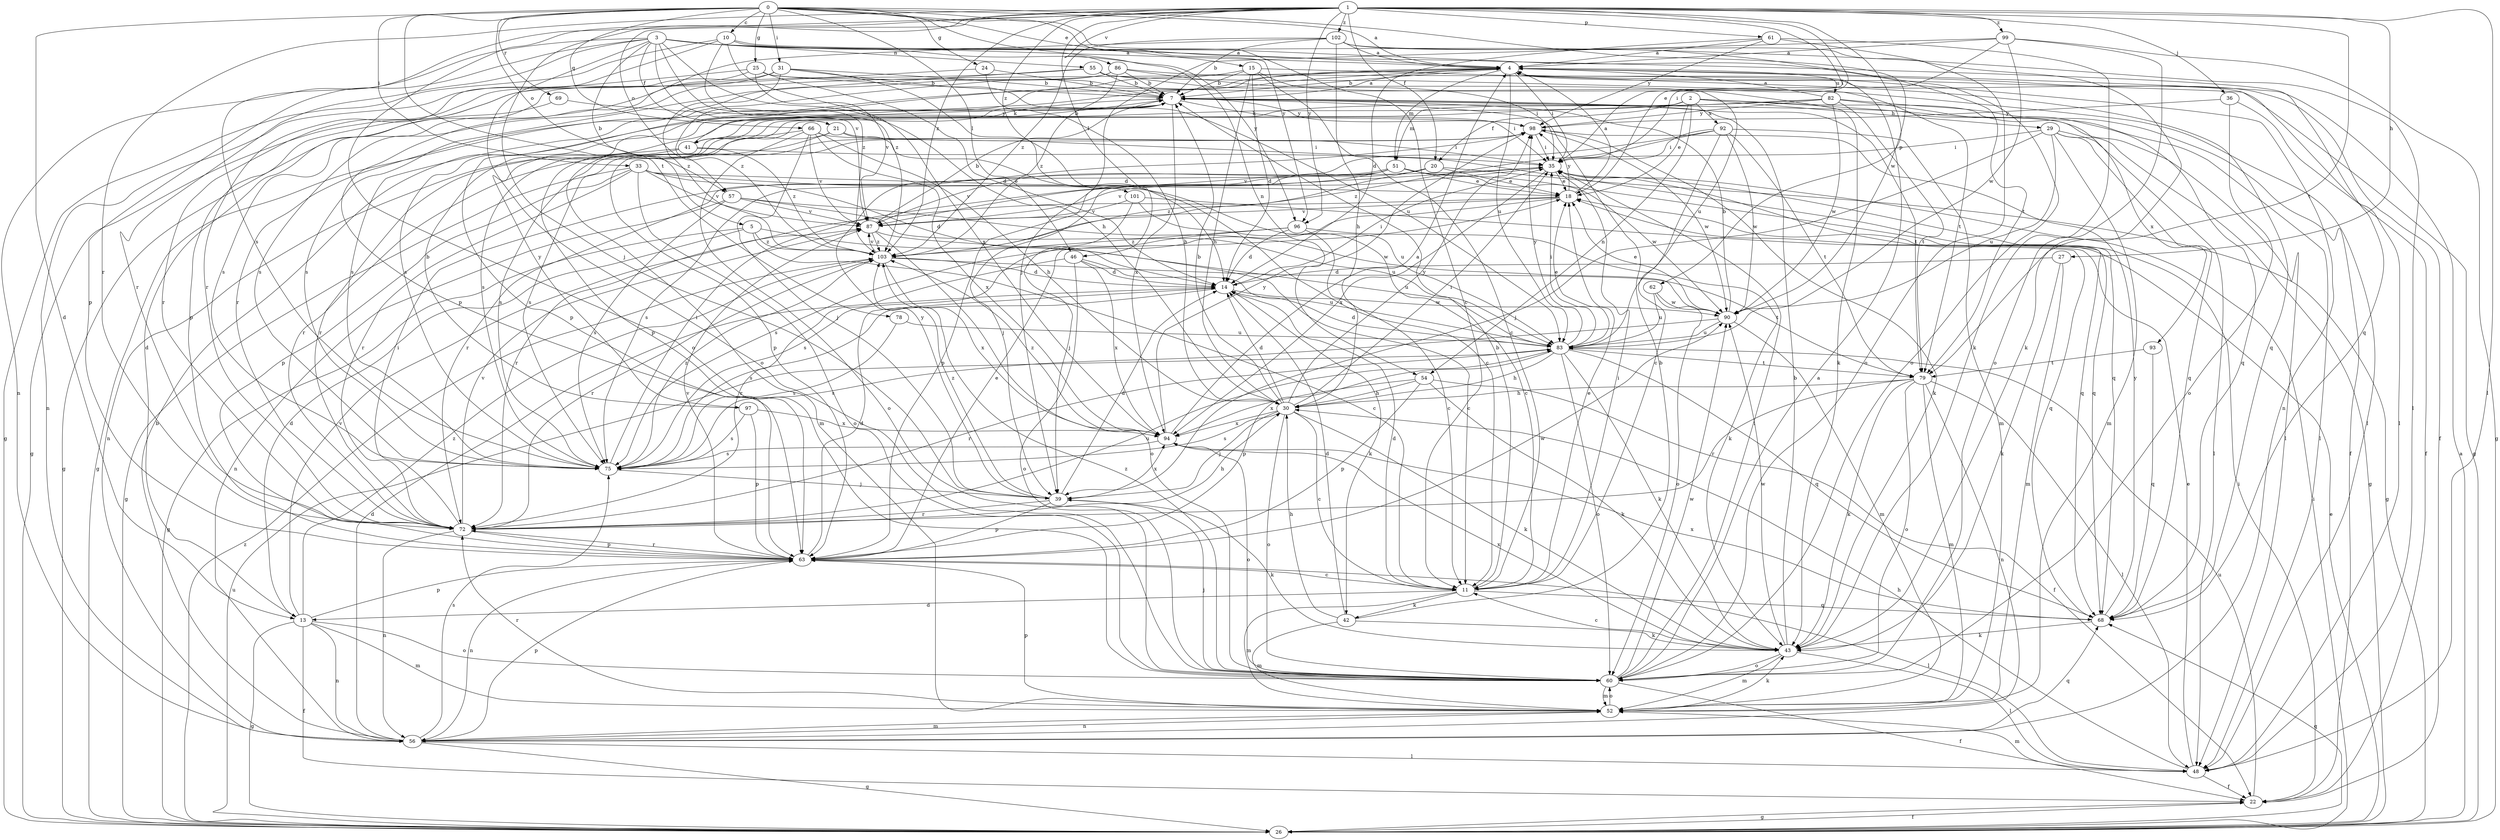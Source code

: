 strict digraph  {
0;
1;
2;
3;
4;
5;
7;
10;
11;
13;
14;
15;
18;
20;
21;
22;
24;
25;
26;
27;
29;
30;
31;
33;
35;
36;
39;
41;
42;
43;
46;
48;
51;
52;
54;
55;
56;
57;
60;
61;
62;
63;
66;
68;
69;
72;
75;
78;
79;
82;
83;
86;
87;
90;
92;
93;
94;
96;
97;
98;
99;
101;
102;
103;
0 -> 4  [label=a];
0 -> 10  [label=c];
0 -> 11  [label=c];
0 -> 13  [label=d];
0 -> 15  [label=e];
0 -> 24  [label=g];
0 -> 25  [label=g];
0 -> 31  [label=i];
0 -> 33  [label=i];
0 -> 46  [label=l];
0 -> 54  [label=n];
0 -> 57  [label=o];
0 -> 66  [label=q];
0 -> 69  [label=r];
0 -> 78  [label=t];
0 -> 90  [label=w];
0 -> 96  [label=y];
1 -> 18  [label=e];
1 -> 20  [label=f];
1 -> 27  [label=h];
1 -> 35  [label=i];
1 -> 36  [label=j];
1 -> 39  [label=j];
1 -> 46  [label=l];
1 -> 48  [label=l];
1 -> 57  [label=o];
1 -> 60  [label=o];
1 -> 61  [label=p];
1 -> 62  [label=p];
1 -> 72  [label=r];
1 -> 75  [label=s];
1 -> 79  [label=t];
1 -> 86  [label=v];
1 -> 96  [label=y];
1 -> 99  [label=z];
1 -> 101  [label=z];
1 -> 102  [label=z];
1 -> 103  [label=z];
2 -> 18  [label=e];
2 -> 20  [label=f];
2 -> 29  [label=h];
2 -> 41  [label=k];
2 -> 48  [label=l];
2 -> 51  [label=m];
2 -> 54  [label=n];
2 -> 92  [label=x];
2 -> 93  [label=x];
3 -> 4  [label=a];
3 -> 5  [label=b];
3 -> 21  [label=f];
3 -> 30  [label=h];
3 -> 48  [label=l];
3 -> 55  [label=n];
3 -> 56  [label=n];
3 -> 60  [label=o];
3 -> 63  [label=p];
3 -> 68  [label=q];
3 -> 72  [label=r];
3 -> 87  [label=v];
3 -> 96  [label=y];
3 -> 103  [label=z];
4 -> 7  [label=b];
4 -> 13  [label=d];
4 -> 22  [label=f];
4 -> 35  [label=i];
4 -> 48  [label=l];
4 -> 51  [label=m];
4 -> 56  [label=n];
4 -> 63  [label=p];
4 -> 75  [label=s];
4 -> 82  [label=u];
4 -> 83  [label=u];
5 -> 11  [label=c];
5 -> 13  [label=d];
5 -> 26  [label=g];
5 -> 83  [label=u];
5 -> 103  [label=z];
7 -> 4  [label=a];
7 -> 26  [label=g];
7 -> 35  [label=i];
7 -> 41  [label=k];
7 -> 48  [label=l];
7 -> 79  [label=t];
7 -> 94  [label=x];
7 -> 97  [label=y];
7 -> 98  [label=y];
10 -> 4  [label=a];
10 -> 26  [label=g];
10 -> 72  [label=r];
10 -> 79  [label=t];
10 -> 94  [label=x];
10 -> 103  [label=z];
11 -> 7  [label=b];
11 -> 13  [label=d];
11 -> 14  [label=d];
11 -> 18  [label=e];
11 -> 35  [label=i];
11 -> 42  [label=k];
11 -> 52  [label=m];
11 -> 68  [label=q];
13 -> 22  [label=f];
13 -> 26  [label=g];
13 -> 52  [label=m];
13 -> 56  [label=n];
13 -> 60  [label=o];
13 -> 63  [label=p];
13 -> 87  [label=v];
13 -> 103  [label=z];
14 -> 35  [label=i];
14 -> 42  [label=k];
14 -> 75  [label=s];
14 -> 90  [label=w];
15 -> 7  [label=b];
15 -> 11  [label=c];
15 -> 14  [label=d];
15 -> 30  [label=h];
15 -> 43  [label=k];
15 -> 68  [label=q];
15 -> 103  [label=z];
18 -> 4  [label=a];
18 -> 72  [label=r];
18 -> 75  [label=s];
18 -> 87  [label=v];
18 -> 98  [label=y];
20 -> 18  [label=e];
20 -> 26  [label=g];
20 -> 75  [label=s];
20 -> 103  [label=z];
21 -> 11  [label=c];
21 -> 35  [label=i];
21 -> 72  [label=r];
21 -> 75  [label=s];
22 -> 26  [label=g];
22 -> 35  [label=i];
22 -> 83  [label=u];
24 -> 7  [label=b];
24 -> 30  [label=h];
24 -> 63  [label=p];
25 -> 7  [label=b];
25 -> 14  [label=d];
25 -> 48  [label=l];
25 -> 56  [label=n];
25 -> 75  [label=s];
25 -> 87  [label=v];
26 -> 4  [label=a];
26 -> 18  [label=e];
26 -> 22  [label=f];
26 -> 35  [label=i];
26 -> 68  [label=q];
26 -> 83  [label=u];
26 -> 103  [label=z];
27 -> 14  [label=d];
27 -> 43  [label=k];
27 -> 52  [label=m];
29 -> 26  [label=g];
29 -> 35  [label=i];
29 -> 39  [label=j];
29 -> 48  [label=l];
29 -> 52  [label=m];
29 -> 68  [label=q];
29 -> 83  [label=u];
30 -> 7  [label=b];
30 -> 11  [label=c];
30 -> 14  [label=d];
30 -> 35  [label=i];
30 -> 39  [label=j];
30 -> 43  [label=k];
30 -> 60  [label=o];
30 -> 75  [label=s];
30 -> 94  [label=x];
30 -> 98  [label=y];
31 -> 7  [label=b];
31 -> 14  [label=d];
31 -> 72  [label=r];
31 -> 75  [label=s];
31 -> 83  [label=u];
31 -> 103  [label=z];
33 -> 14  [label=d];
33 -> 18  [label=e];
33 -> 26  [label=g];
33 -> 60  [label=o];
33 -> 63  [label=p];
33 -> 72  [label=r];
33 -> 83  [label=u];
33 -> 87  [label=v];
35 -> 18  [label=e];
35 -> 68  [label=q];
35 -> 87  [label=v];
35 -> 94  [label=x];
36 -> 22  [label=f];
36 -> 60  [label=o];
36 -> 98  [label=y];
39 -> 14  [label=d];
39 -> 43  [label=k];
39 -> 63  [label=p];
39 -> 72  [label=r];
39 -> 94  [label=x];
39 -> 98  [label=y];
39 -> 103  [label=z];
41 -> 4  [label=a];
41 -> 7  [label=b];
41 -> 52  [label=m];
41 -> 68  [label=q];
41 -> 72  [label=r];
41 -> 103  [label=z];
42 -> 7  [label=b];
42 -> 14  [label=d];
42 -> 30  [label=h];
42 -> 43  [label=k];
42 -> 52  [label=m];
43 -> 7  [label=b];
43 -> 11  [label=c];
43 -> 48  [label=l];
43 -> 52  [label=m];
43 -> 60  [label=o];
43 -> 90  [label=w];
43 -> 94  [label=x];
46 -> 14  [label=d];
46 -> 60  [label=o];
46 -> 72  [label=r];
46 -> 83  [label=u];
46 -> 94  [label=x];
48 -> 18  [label=e];
48 -> 22  [label=f];
48 -> 30  [label=h];
48 -> 52  [label=m];
51 -> 18  [label=e];
51 -> 39  [label=j];
51 -> 63  [label=p];
51 -> 68  [label=q];
51 -> 72  [label=r];
51 -> 87  [label=v];
51 -> 90  [label=w];
52 -> 43  [label=k];
52 -> 56  [label=n];
52 -> 60  [label=o];
52 -> 63  [label=p];
52 -> 72  [label=r];
54 -> 22  [label=f];
54 -> 30  [label=h];
54 -> 43  [label=k];
54 -> 63  [label=p];
54 -> 94  [label=x];
55 -> 7  [label=b];
55 -> 26  [label=g];
55 -> 35  [label=i];
55 -> 75  [label=s];
55 -> 79  [label=t];
56 -> 7  [label=b];
56 -> 14  [label=d];
56 -> 26  [label=g];
56 -> 48  [label=l];
56 -> 52  [label=m];
56 -> 63  [label=p];
56 -> 68  [label=q];
56 -> 75  [label=s];
57 -> 56  [label=n];
57 -> 75  [label=s];
57 -> 83  [label=u];
57 -> 87  [label=v];
57 -> 90  [label=w];
60 -> 4  [label=a];
60 -> 22  [label=f];
60 -> 35  [label=i];
60 -> 39  [label=j];
60 -> 52  [label=m];
60 -> 90  [label=w];
60 -> 103  [label=z];
61 -> 4  [label=a];
61 -> 14  [label=d];
61 -> 43  [label=k];
61 -> 60  [label=o];
61 -> 98  [label=y];
62 -> 60  [label=o];
62 -> 83  [label=u];
62 -> 90  [label=w];
63 -> 11  [label=c];
63 -> 14  [label=d];
63 -> 18  [label=e];
63 -> 48  [label=l];
63 -> 56  [label=n];
63 -> 72  [label=r];
63 -> 87  [label=v];
63 -> 90  [label=w];
66 -> 30  [label=h];
66 -> 35  [label=i];
66 -> 39  [label=j];
66 -> 56  [label=n];
66 -> 60  [label=o];
66 -> 87  [label=v];
66 -> 94  [label=x];
68 -> 43  [label=k];
68 -> 94  [label=x];
68 -> 98  [label=y];
69 -> 26  [label=g];
69 -> 98  [label=y];
72 -> 30  [label=h];
72 -> 35  [label=i];
72 -> 56  [label=n];
72 -> 63  [label=p];
72 -> 83  [label=u];
72 -> 87  [label=v];
75 -> 35  [label=i];
75 -> 39  [label=j];
75 -> 103  [label=z];
78 -> 75  [label=s];
78 -> 83  [label=u];
79 -> 30  [label=h];
79 -> 43  [label=k];
79 -> 48  [label=l];
79 -> 52  [label=m];
79 -> 56  [label=n];
79 -> 60  [label=o];
79 -> 72  [label=r];
82 -> 4  [label=a];
82 -> 22  [label=f];
82 -> 63  [label=p];
82 -> 68  [label=q];
82 -> 75  [label=s];
82 -> 79  [label=t];
82 -> 90  [label=w];
82 -> 98  [label=y];
83 -> 14  [label=d];
83 -> 18  [label=e];
83 -> 30  [label=h];
83 -> 35  [label=i];
83 -> 43  [label=k];
83 -> 60  [label=o];
83 -> 63  [label=p];
83 -> 68  [label=q];
83 -> 72  [label=r];
83 -> 79  [label=t];
83 -> 98  [label=y];
86 -> 7  [label=b];
86 -> 26  [label=g];
86 -> 72  [label=r];
86 -> 75  [label=s];
86 -> 83  [label=u];
86 -> 103  [label=z];
87 -> 7  [label=b];
87 -> 11  [label=c];
87 -> 60  [label=o];
87 -> 103  [label=z];
90 -> 7  [label=b];
90 -> 18  [label=e];
90 -> 52  [label=m];
90 -> 75  [label=s];
90 -> 83  [label=u];
92 -> 11  [label=c];
92 -> 35  [label=i];
92 -> 52  [label=m];
92 -> 79  [label=t];
92 -> 87  [label=v];
92 -> 90  [label=w];
92 -> 103  [label=z];
93 -> 68  [label=q];
93 -> 79  [label=t];
94 -> 4  [label=a];
94 -> 60  [label=o];
94 -> 75  [label=s];
94 -> 98  [label=y];
94 -> 103  [label=z];
96 -> 11  [label=c];
96 -> 14  [label=d];
96 -> 43  [label=k];
96 -> 75  [label=s];
96 -> 103  [label=z];
97 -> 7  [label=b];
97 -> 63  [label=p];
97 -> 75  [label=s];
97 -> 94  [label=x];
98 -> 35  [label=i];
98 -> 43  [label=k];
98 -> 63  [label=p];
98 -> 75  [label=s];
98 -> 90  [label=w];
99 -> 4  [label=a];
99 -> 26  [label=g];
99 -> 35  [label=i];
99 -> 39  [label=j];
99 -> 60  [label=o];
99 -> 90  [label=w];
101 -> 11  [label=c];
101 -> 39  [label=j];
101 -> 68  [label=q];
101 -> 87  [label=v];
102 -> 4  [label=a];
102 -> 7  [label=b];
102 -> 30  [label=h];
102 -> 43  [label=k];
102 -> 60  [label=o];
102 -> 63  [label=p];
102 -> 103  [label=z];
103 -> 14  [label=d];
103 -> 72  [label=r];
103 -> 79  [label=t];
103 -> 87  [label=v];
103 -> 94  [label=x];
}
